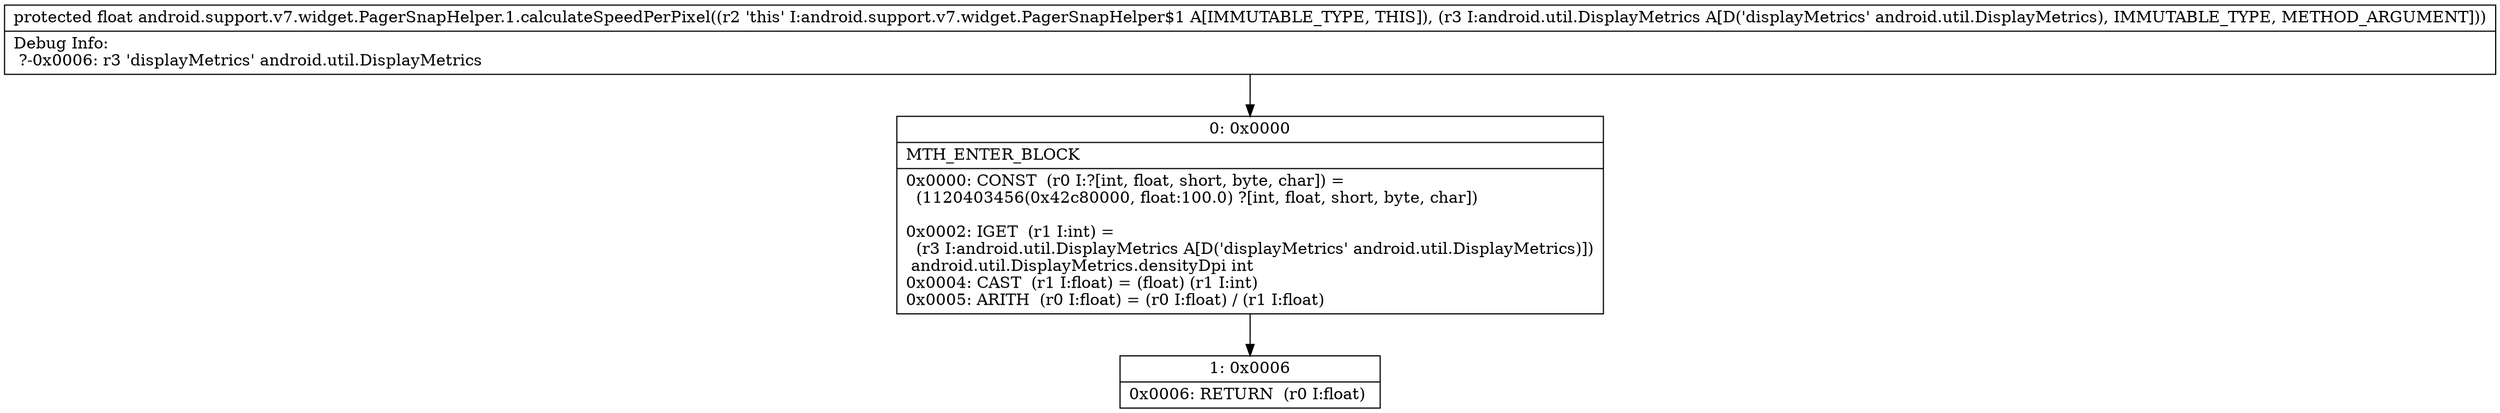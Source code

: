digraph "CFG forandroid.support.v7.widget.PagerSnapHelper.1.calculateSpeedPerPixel(Landroid\/util\/DisplayMetrics;)F" {
Node_0 [shape=record,label="{0\:\ 0x0000|MTH_ENTER_BLOCK\l|0x0000: CONST  (r0 I:?[int, float, short, byte, char]) = \l  (1120403456(0x42c80000, float:100.0) ?[int, float, short, byte, char])\l \l0x0002: IGET  (r1 I:int) = \l  (r3 I:android.util.DisplayMetrics A[D('displayMetrics' android.util.DisplayMetrics)])\l android.util.DisplayMetrics.densityDpi int \l0x0004: CAST  (r1 I:float) = (float) (r1 I:int) \l0x0005: ARITH  (r0 I:float) = (r0 I:float) \/ (r1 I:float) \l}"];
Node_1 [shape=record,label="{1\:\ 0x0006|0x0006: RETURN  (r0 I:float) \l}"];
MethodNode[shape=record,label="{protected float android.support.v7.widget.PagerSnapHelper.1.calculateSpeedPerPixel((r2 'this' I:android.support.v7.widget.PagerSnapHelper$1 A[IMMUTABLE_TYPE, THIS]), (r3 I:android.util.DisplayMetrics A[D('displayMetrics' android.util.DisplayMetrics), IMMUTABLE_TYPE, METHOD_ARGUMENT]))  | Debug Info:\l  ?\-0x0006: r3 'displayMetrics' android.util.DisplayMetrics\l}"];
MethodNode -> Node_0;
Node_0 -> Node_1;
}

